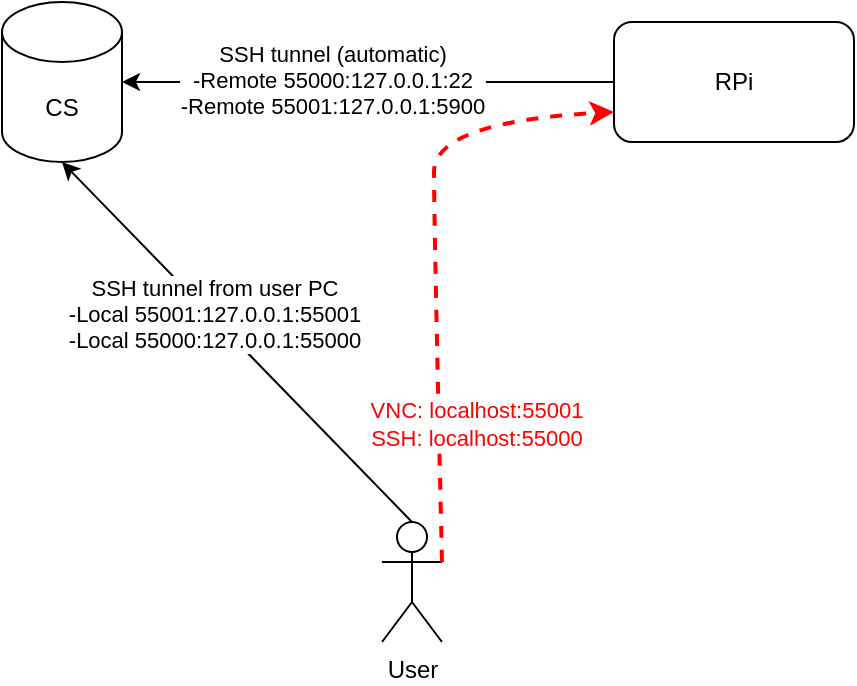 <mxfile version="15.0.3" type="github">
  <diagram id="K5_SCv75RBPvVDGdjebi" name="Page-1">
    <mxGraphModel dx="885" dy="648" grid="1" gridSize="10" guides="1" tooltips="1" connect="1" arrows="1" fold="1" page="1" pageScale="1" pageWidth="827" pageHeight="1169" math="0" shadow="0">
      <root>
        <mxCell id="0" />
        <mxCell id="1" parent="0" />
        <mxCell id="wipVx5Agw4MrlNmya5FI-1" value="User" style="shape=umlActor;verticalLabelPosition=bottom;verticalAlign=top;html=1;" parent="1" vertex="1">
          <mxGeometry x="424" y="480" width="30" height="60" as="geometry" />
        </mxCell>
        <mxCell id="wipVx5Agw4MrlNmya5FI-2" value="CS" style="shape=cylinder3;whiteSpace=wrap;html=1;boundedLbl=1;backgroundOutline=1;size=15;" parent="1" vertex="1">
          <mxGeometry x="234" y="220" width="60" height="80" as="geometry" />
        </mxCell>
        <mxCell id="wipVx5Agw4MrlNmya5FI-3" value="RPi" style="rounded=1;whiteSpace=wrap;html=1;" parent="1" vertex="1">
          <mxGeometry x="540" y="230" width="120" height="60" as="geometry" />
        </mxCell>
        <mxCell id="wipVx5Agw4MrlNmya5FI-4" value="" style="endArrow=classic;html=1;entryX=1;entryY=0.5;entryDx=0;entryDy=0;entryPerimeter=0;exitX=0;exitY=0.5;exitDx=0;exitDy=0;" parent="1" source="wipVx5Agw4MrlNmya5FI-3" target="wipVx5Agw4MrlNmya5FI-2" edge="1">
          <mxGeometry width="50" height="50" relative="1" as="geometry">
            <mxPoint x="390" y="460" as="sourcePoint" />
            <mxPoint x="440" y="410" as="targetPoint" />
          </mxGeometry>
        </mxCell>
        <mxCell id="wipVx5Agw4MrlNmya5FI-5" value="SSH tunnel (automatic)&lt;br&gt;-Remote 55000:127.0.0.1:22&lt;br&gt;-Remote 55001:127.0.0.1:5900" style="edgeLabel;html=1;align=center;verticalAlign=middle;resizable=0;points=[];" parent="wipVx5Agw4MrlNmya5FI-4" vertex="1" connectable="0">
          <mxGeometry x="0.146" y="-1" relative="1" as="geometry">
            <mxPoint as="offset" />
          </mxGeometry>
        </mxCell>
        <mxCell id="wipVx5Agw4MrlNmya5FI-6" value="" style="endArrow=classic;html=1;entryX=0.5;entryY=1;entryDx=0;entryDy=0;entryPerimeter=0;exitX=0.5;exitY=0;exitDx=0;exitDy=0;exitPerimeter=0;" parent="1" source="wipVx5Agw4MrlNmya5FI-1" target="wipVx5Agw4MrlNmya5FI-2" edge="1">
          <mxGeometry width="50" height="50" relative="1" as="geometry">
            <mxPoint x="537" y="350" as="sourcePoint" />
            <mxPoint x="291" y="350" as="targetPoint" />
          </mxGeometry>
        </mxCell>
        <mxCell id="wipVx5Agw4MrlNmya5FI-7" value="SSH tunnel from user PC&lt;br&gt;-Local 55001:127.0.0.1:55001&lt;br&gt;-Local 55000:127.0.0.1:55000" style="edgeLabel;html=1;align=center;verticalAlign=middle;resizable=0;points=[];" parent="wipVx5Agw4MrlNmya5FI-6" vertex="1" connectable="0">
          <mxGeometry x="0.146" y="-1" relative="1" as="geometry">
            <mxPoint as="offset" />
          </mxGeometry>
        </mxCell>
        <mxCell id="wipVx5Agw4MrlNmya5FI-8" value="" style="curved=1;endArrow=classic;html=1;exitX=1;exitY=0.333;exitDx=0;exitDy=0;exitPerimeter=0;entryX=0;entryY=0.75;entryDx=0;entryDy=0;dashed=1;strokeWidth=2;fillColor=#f8cecc;strokeColor=#FF0000;" parent="1" source="wipVx5Agw4MrlNmya5FI-1" target="wipVx5Agw4MrlNmya5FI-3" edge="1">
          <mxGeometry width="50" height="50" relative="1" as="geometry">
            <mxPoint x="390" y="460" as="sourcePoint" />
            <mxPoint x="440" y="410" as="targetPoint" />
            <Array as="points">
              <mxPoint x="450" y="330" />
              <mxPoint x="450" y="280" />
            </Array>
          </mxGeometry>
        </mxCell>
        <mxCell id="wipVx5Agw4MrlNmya5FI-9" value="&lt;font color=&quot;#ff0000&quot;&gt;VNC: localhost:55001&lt;br&gt;SSH: localhost:55000&lt;/font&gt;" style="edgeLabel;html=1;align=center;verticalAlign=middle;resizable=0;points=[];" parent="wipVx5Agw4MrlNmya5FI-8" vertex="1" connectable="0">
          <mxGeometry x="-0.267" y="-2" relative="1" as="geometry">
            <mxPoint x="17" y="44" as="offset" />
          </mxGeometry>
        </mxCell>
      </root>
    </mxGraphModel>
  </diagram>
</mxfile>
